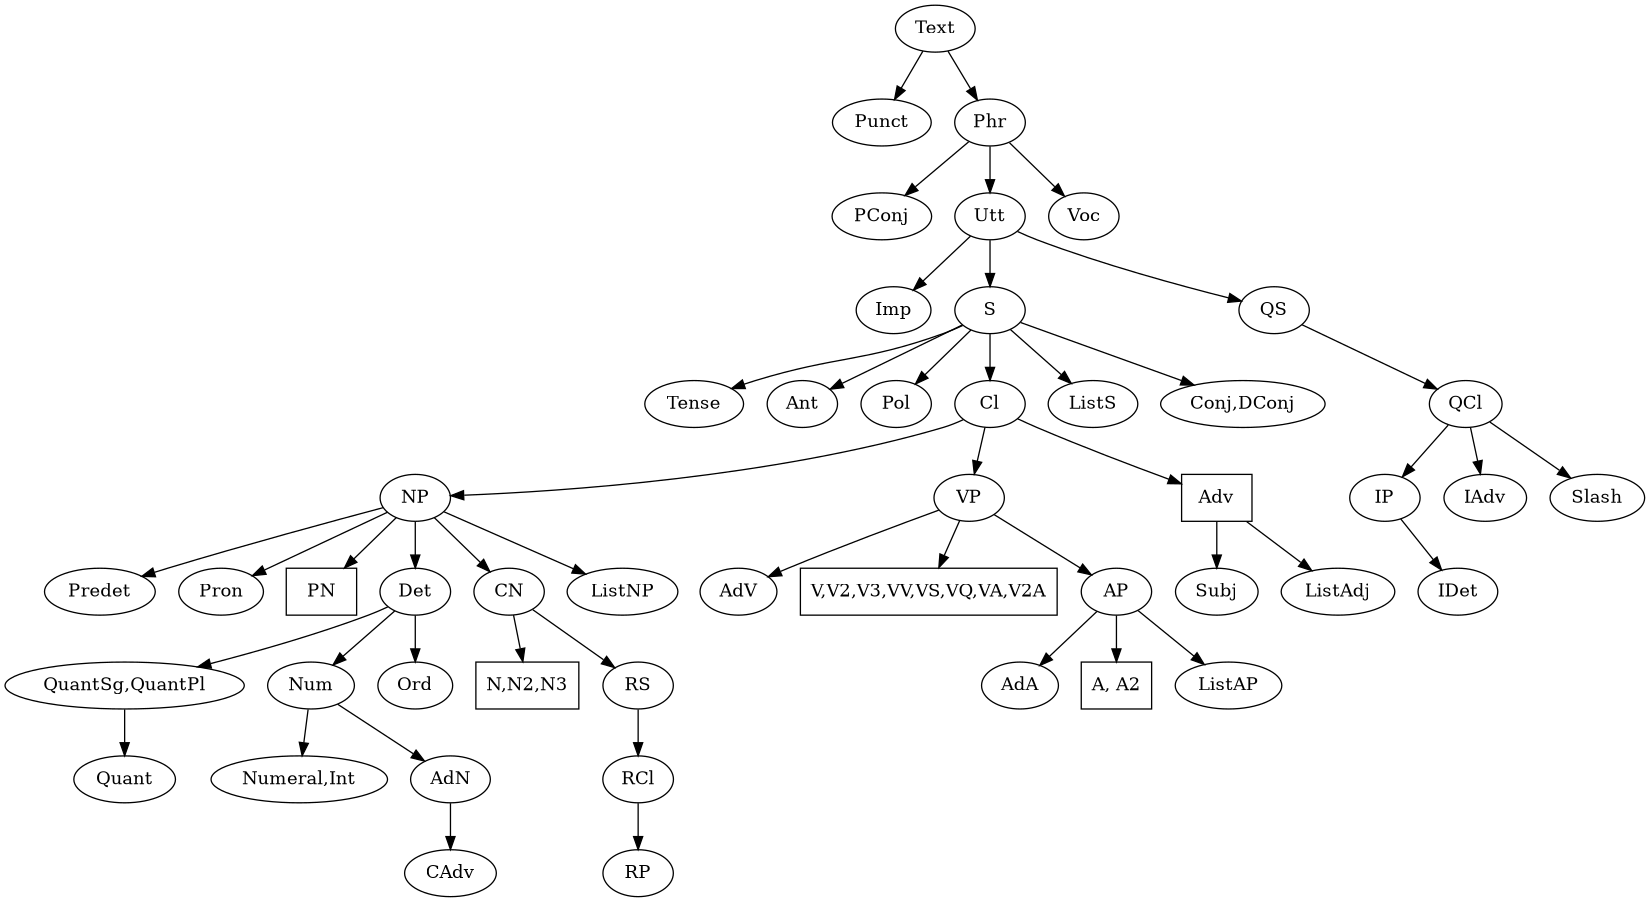 digraph {

size = "11,11" ;

Text [style = "solid", shape = "ellipse"];
Text -> Punct  [style = "solid"];
Text -> Phr [style = "solid"];

Punct [style = "solid", shape = "ellipse"];

Phr [style = "solid", shape = "ellipse"];
Phr -> PConj [style = "solid"];
Phr -> Utt [style = "solid"];
Phr -> Voc [style = "solid"];

PConj [style = "solid", shape = "ellipse"];
Voc [style = "solid", shape = "ellipse"];

Utt [style = "solid", shape = "ellipse"];
Utt -> Imp [style = "solid"];
Utt -> S [style = "solid"];
Utt -> QS [style = "solid"];

Imp [style = "solid", shape = "ellipse"];

S [style = "solid", shape = "ellipse"];
S -> Tense [style = "solid"];
S -> Ant [style = "solid"];
S -> Pol [style = "solid"];
S -> Cl [style = "solid"];
S -> ListS [style = "solid"];
S -> Conjs [style = "solid"];

Conjs [label = "Conj,DConj", style = "solid", shape = "ellipse"];

Tense [style = "solid", shape = "ellipse"];
Ant [style = "solid", shape = "ellipse"];
Pol [style = "solid", shape = "ellipse"];

Cl [style = "solid", shape = "ellipse"];
Cl -> NP [style = "solid"];
Cl -> VP [style = "solid"];
Cl -> Adv [style = "solid"];

Adv [style = "solid", shape = "rectangle"];
Adv -> Subj [style = "solid"];
Adv -> ListAdj [style = "solid"];


NP [style = "solid", shape = "ellipse"];
NP -> Predet [style = "solid"];
NP -> Pron [style = "solid"];
NP -> PN [style = "solid"];
NP -> Det [style = "solid"];
NP -> CN [style = "solid"];
NP -> ListNP [style = "solid"];

Predet [style = "solid", shape = "ellipse"];

Pron [style = "solid", shape = "ellipse"];
PN [style = "solid", shape = "rectangle"];

Det [style = "solid", shape = "ellipse"];
Det -> Quants [style = "solid"];
Det -> Num [style = "solid"];
Det -> Ord [style = "solid"];


Quants [label = "QuantSg,QuantPl", style = "solid", shape = "ellipse"];
Quants -> Quant [style = "solid"];

Quant [style = "solid", shape = "ellipse"];


Num [style = "solid", shape = "ellipse"];
Num -> Numerals [style = "solid"];
Num -> AdN [style = "solid"];

AdN [style = "solid", shape = "ellipse"];
AdN -> CAdv [style = "solid"];


Numerals [label = "Numeral,Int", style = "solid", shape = "ellipse"];


Ord [style = "solid", shape = "ellipse"];

CN [style = "solid", shape = "ellipse"];
CN -> Ns [style = "solid"];
CN -> RS [style = "solid"];

Ns [label = "N,N2,N3", style = "solid", shape = "rectangle"];


VP [style = "solid", shape = "ellipse"];
VP -> AdV [style = "solid"];
VP -> Vs [style = "solid"];
VP -> AP [style = "solid"];

AdV [style = "solid", shape = "ellipse"];

Vs [label = "V,V2,V3,VV,VS,VQ,VA,V2A", style = "solid", shape = "rectangle"];

AP [style = "solid", shape = "ellipse"];
AP -> AdA [style = "solid"];
AP -> As [style = "solid"];
AP -> ListAP [style = "solid"];

As [label = "A, A2", style = "solid", shape = "rectangle"];




QS [style = "solid", shape = "ellipse"];
QS -> QCl [style = "solid"];

QCl [style = "solid", shape = "ellipse"];
QCl -> IP [style = "solid"];
QCl -> IAdv [style = "solid"];
QCl -> Slash [style = "solid"];

IP [style = "solid", shape = "ellipse"];
IP -> IDet [style = "solid"];

IDet [style = "solid", shape = "ellipse"];

IAdv [style = "solid", shape = "ellipse"];

Slash [style = "solid", shape = "ellipse"];

RS [style = "solid", shape = "ellipse"];
RS -> RCl [style = "solid"];

RCl [style = "solid", shape = "ellipse"];
RCl -> RP [style = "solid"];

RP [style = "solid", shape = "ellipse"];


}
